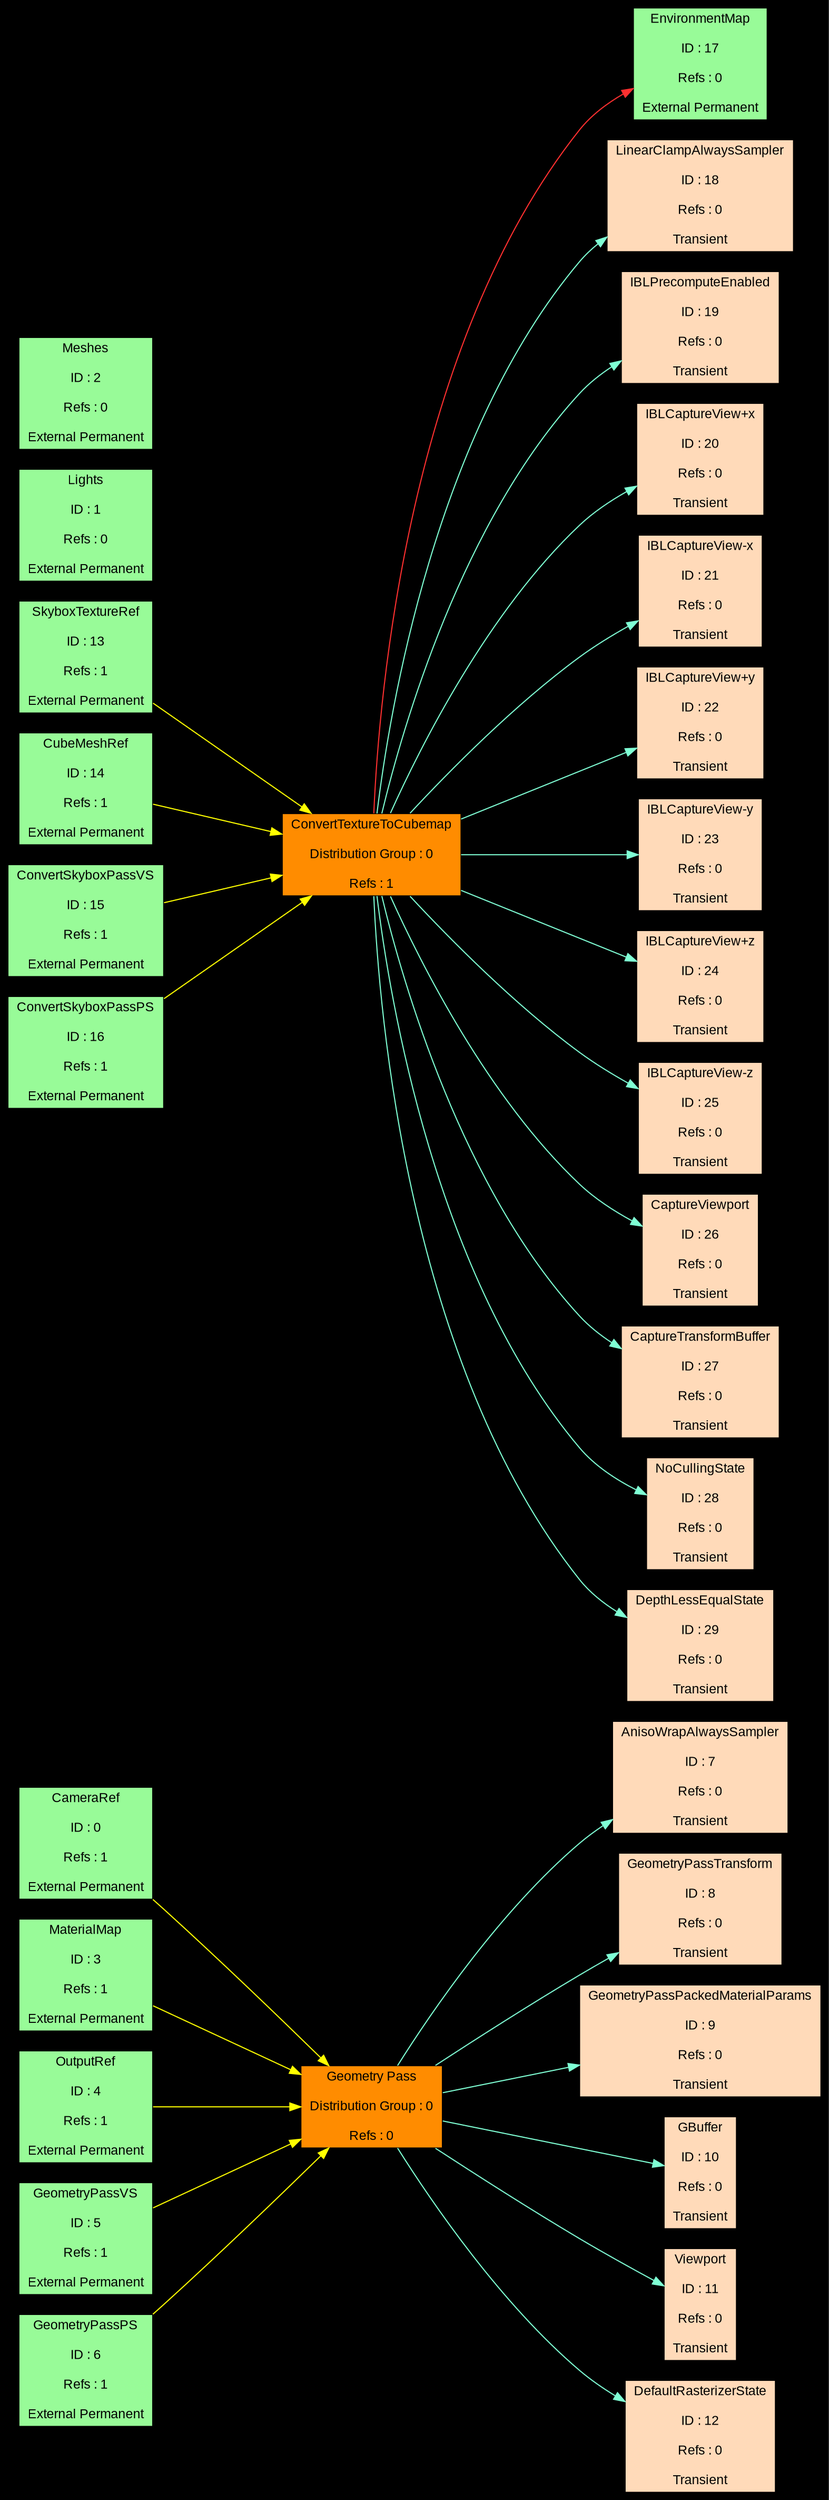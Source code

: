 digraph FrameGraph 
{
splines=true
graph [pad="0.1", nodestep="0.6", ranksep="1.5"]
rankdir = LR
bgcolor = black
node [shape=rectangle, fontname="arial", fontsize=12, fontcolor=black]
edge [fontname="arial", fontsize=12, fontcolor=white]
"Geometry Pass" [label="Geometry Pass
\nDistribution Group : 0
\nRefs : 0", style=filled, fillcolor=darkorange];
"ConvertTextureToCubemap" [label="ConvertTextureToCubemap
\nDistribution Group : 0
\nRefs : 1", style=filled, fillcolor=darkorange];
"CameraRef" [label="CameraRef
\nID : 0
\nRefs : 1
\nExternal Permanent", style=filled, fillcolor=palegreen]
"Lights" [label="Lights
\nID : 1
\nRefs : 0
\nExternal Permanent", style=filled, fillcolor=palegreen]
"Meshes" [label="Meshes
\nID : 2
\nRefs : 0
\nExternal Permanent", style=filled, fillcolor=palegreen]
"MaterialMap" [label="MaterialMap
\nID : 3
\nRefs : 1
\nExternal Permanent", style=filled, fillcolor=palegreen]
"OutputRef" [label="OutputRef
\nID : 4
\nRefs : 1
\nExternal Permanent", style=filled, fillcolor=palegreen]
"GeometryPassVS" [label="GeometryPassVS
\nID : 5
\nRefs : 1
\nExternal Permanent", style=filled, fillcolor=palegreen]
"GeometryPassPS" [label="GeometryPassPS
\nID : 6
\nRefs : 1
\nExternal Permanent", style=filled, fillcolor=palegreen]
"AnisoWrapAlwaysSampler" [label="AnisoWrapAlwaysSampler
\nID : 7
\nRefs : 0
\nTransient", style=filled, fillcolor=peachpuff]
"GeometryPassTransform" [label="GeometryPassTransform
\nID : 8
\nRefs : 0
\nTransient", style=filled, fillcolor=peachpuff]
"GeometryPassPackedMaterialParams" [label="GeometryPassPackedMaterialParams
\nID : 9
\nRefs : 0
\nTransient", style=filled, fillcolor=peachpuff]
"GBuffer" [label="GBuffer
\nID : 10
\nRefs : 0
\nTransient", style=filled, fillcolor=peachpuff]
"Viewport" [label="Viewport
\nID : 11
\nRefs : 0
\nTransient", style=filled, fillcolor=peachpuff]
"DefaultRasterizerState" [label="DefaultRasterizerState
\nID : 12
\nRefs : 0
\nTransient", style=filled, fillcolor=peachpuff]
"SkyboxTextureRef" [label="SkyboxTextureRef
\nID : 13
\nRefs : 1
\nExternal Permanent", style=filled, fillcolor=palegreen]
"CubeMeshRef" [label="CubeMeshRef
\nID : 14
\nRefs : 1
\nExternal Permanent", style=filled, fillcolor=palegreen]
"ConvertSkyboxPassVS" [label="ConvertSkyboxPassVS
\nID : 15
\nRefs : 1
\nExternal Permanent", style=filled, fillcolor=palegreen]
"ConvertSkyboxPassPS" [label="ConvertSkyboxPassPS
\nID : 16
\nRefs : 1
\nExternal Permanent", style=filled, fillcolor=palegreen]
"EnvironmentMap" [label="EnvironmentMap
\nID : 17
\nRefs : 0
\nExternal Permanent", style=filled, fillcolor=palegreen]
"LinearClampAlwaysSampler" [label="LinearClampAlwaysSampler
\nID : 18
\nRefs : 0
\nTransient", style=filled, fillcolor=peachpuff]
"IBLPrecomputeEnabled" [label="IBLPrecomputeEnabled
\nID : 19
\nRefs : 0
\nTransient", style=filled, fillcolor=peachpuff]
"IBLCaptureView+x" [label="IBLCaptureView+x
\nID : 20
\nRefs : 0
\nTransient", style=filled, fillcolor=peachpuff]
"IBLCaptureView-x" [label="IBLCaptureView-x
\nID : 21
\nRefs : 0
\nTransient", style=filled, fillcolor=peachpuff]
"IBLCaptureView+y" [label="IBLCaptureView+y
\nID : 22
\nRefs : 0
\nTransient", style=filled, fillcolor=peachpuff]
"IBLCaptureView-y" [label="IBLCaptureView-y
\nID : 23
\nRefs : 0
\nTransient", style=filled, fillcolor=peachpuff]
"IBLCaptureView+z" [label="IBLCaptureView+z
\nID : 24
\nRefs : 0
\nTransient", style=filled, fillcolor=peachpuff]
"IBLCaptureView-z" [label="IBLCaptureView-z
\nID : 25
\nRefs : 0
\nTransient", style=filled, fillcolor=peachpuff]
"CaptureViewport" [label="CaptureViewport
\nID : 26
\nRefs : 0
\nTransient", style=filled, fillcolor=peachpuff]
"CaptureTransformBuffer" [label="CaptureTransformBuffer
\nID : 27
\nRefs : 0
\nTransient", style=filled, fillcolor=peachpuff]
"NoCullingState" [label="NoCullingState
\nID : 28
\nRefs : 0
\nTransient", style=filled, fillcolor=peachpuff]
"DepthLessEqualState" [label="DepthLessEqualState
\nID : 29
\nRefs : 0
\nTransient", style=filled, fillcolor=peachpuff]
"Geometry Pass" -> { "AnisoWrapAlwaysSampler" "GeometryPassTransform" "GeometryPassPackedMaterialParams" "GBuffer" "Viewport" "DefaultRasterizerState" } [color=aquamarine]
"Geometry Pass" -> { } [color=firebrick1]
"ConvertTextureToCubemap" -> { "LinearClampAlwaysSampler" "IBLPrecomputeEnabled" "IBLCaptureView+x" "IBLCaptureView-x" "IBLCaptureView+y" "IBLCaptureView-y" "IBLCaptureView+z" "IBLCaptureView-z" "CaptureViewport" "CaptureTransformBuffer" "NoCullingState" "DepthLessEqualState" } [color=aquamarine]
"ConvertTextureToCubemap" -> { "EnvironmentMap" } [color=firebrick1]

"CameraRef" -> { "Geometry Pass" } [color=yellow]
"Lights" -> { } [color=yellow]
"Meshes" -> { } [color=yellow]
"MaterialMap" -> { "Geometry Pass" } [color=yellow]
"OutputRef" -> { "Geometry Pass" } [color=yellow]
"GeometryPassVS" -> { "Geometry Pass" } [color=yellow]
"GeometryPassPS" -> { "Geometry Pass" } [color=yellow]
"AnisoWrapAlwaysSampler" -> { } [color=yellow]
"GeometryPassTransform" -> { } [color=yellow]
"GeometryPassPackedMaterialParams" -> { } [color=yellow]
"GBuffer" -> { } [color=yellow]
"Viewport" -> { } [color=yellow]
"DefaultRasterizerState" -> { } [color=yellow]
"SkyboxTextureRef" -> { "ConvertTextureToCubemap" } [color=yellow]
"CubeMeshRef" -> { "ConvertTextureToCubemap" } [color=yellow]
"ConvertSkyboxPassVS" -> { "ConvertTextureToCubemap" } [color=yellow]
"ConvertSkyboxPassPS" -> { "ConvertTextureToCubemap" } [color=yellow]
"EnvironmentMap" -> { } [color=yellow]
"LinearClampAlwaysSampler" -> { } [color=yellow]
"IBLPrecomputeEnabled" -> { } [color=yellow]
"IBLCaptureView+x" -> { } [color=yellow]
"IBLCaptureView-x" -> { } [color=yellow]
"IBLCaptureView+y" -> { } [color=yellow]
"IBLCaptureView-y" -> { } [color=yellow]
"IBLCaptureView+z" -> { } [color=yellow]
"IBLCaptureView-z" -> { } [color=yellow]
"CaptureViewport" -> { } [color=yellow]
"CaptureTransformBuffer" -> { } [color=yellow]
"NoCullingState" -> { } [color=yellow]
"DepthLessEqualState" -> { } [color=yellow]
}